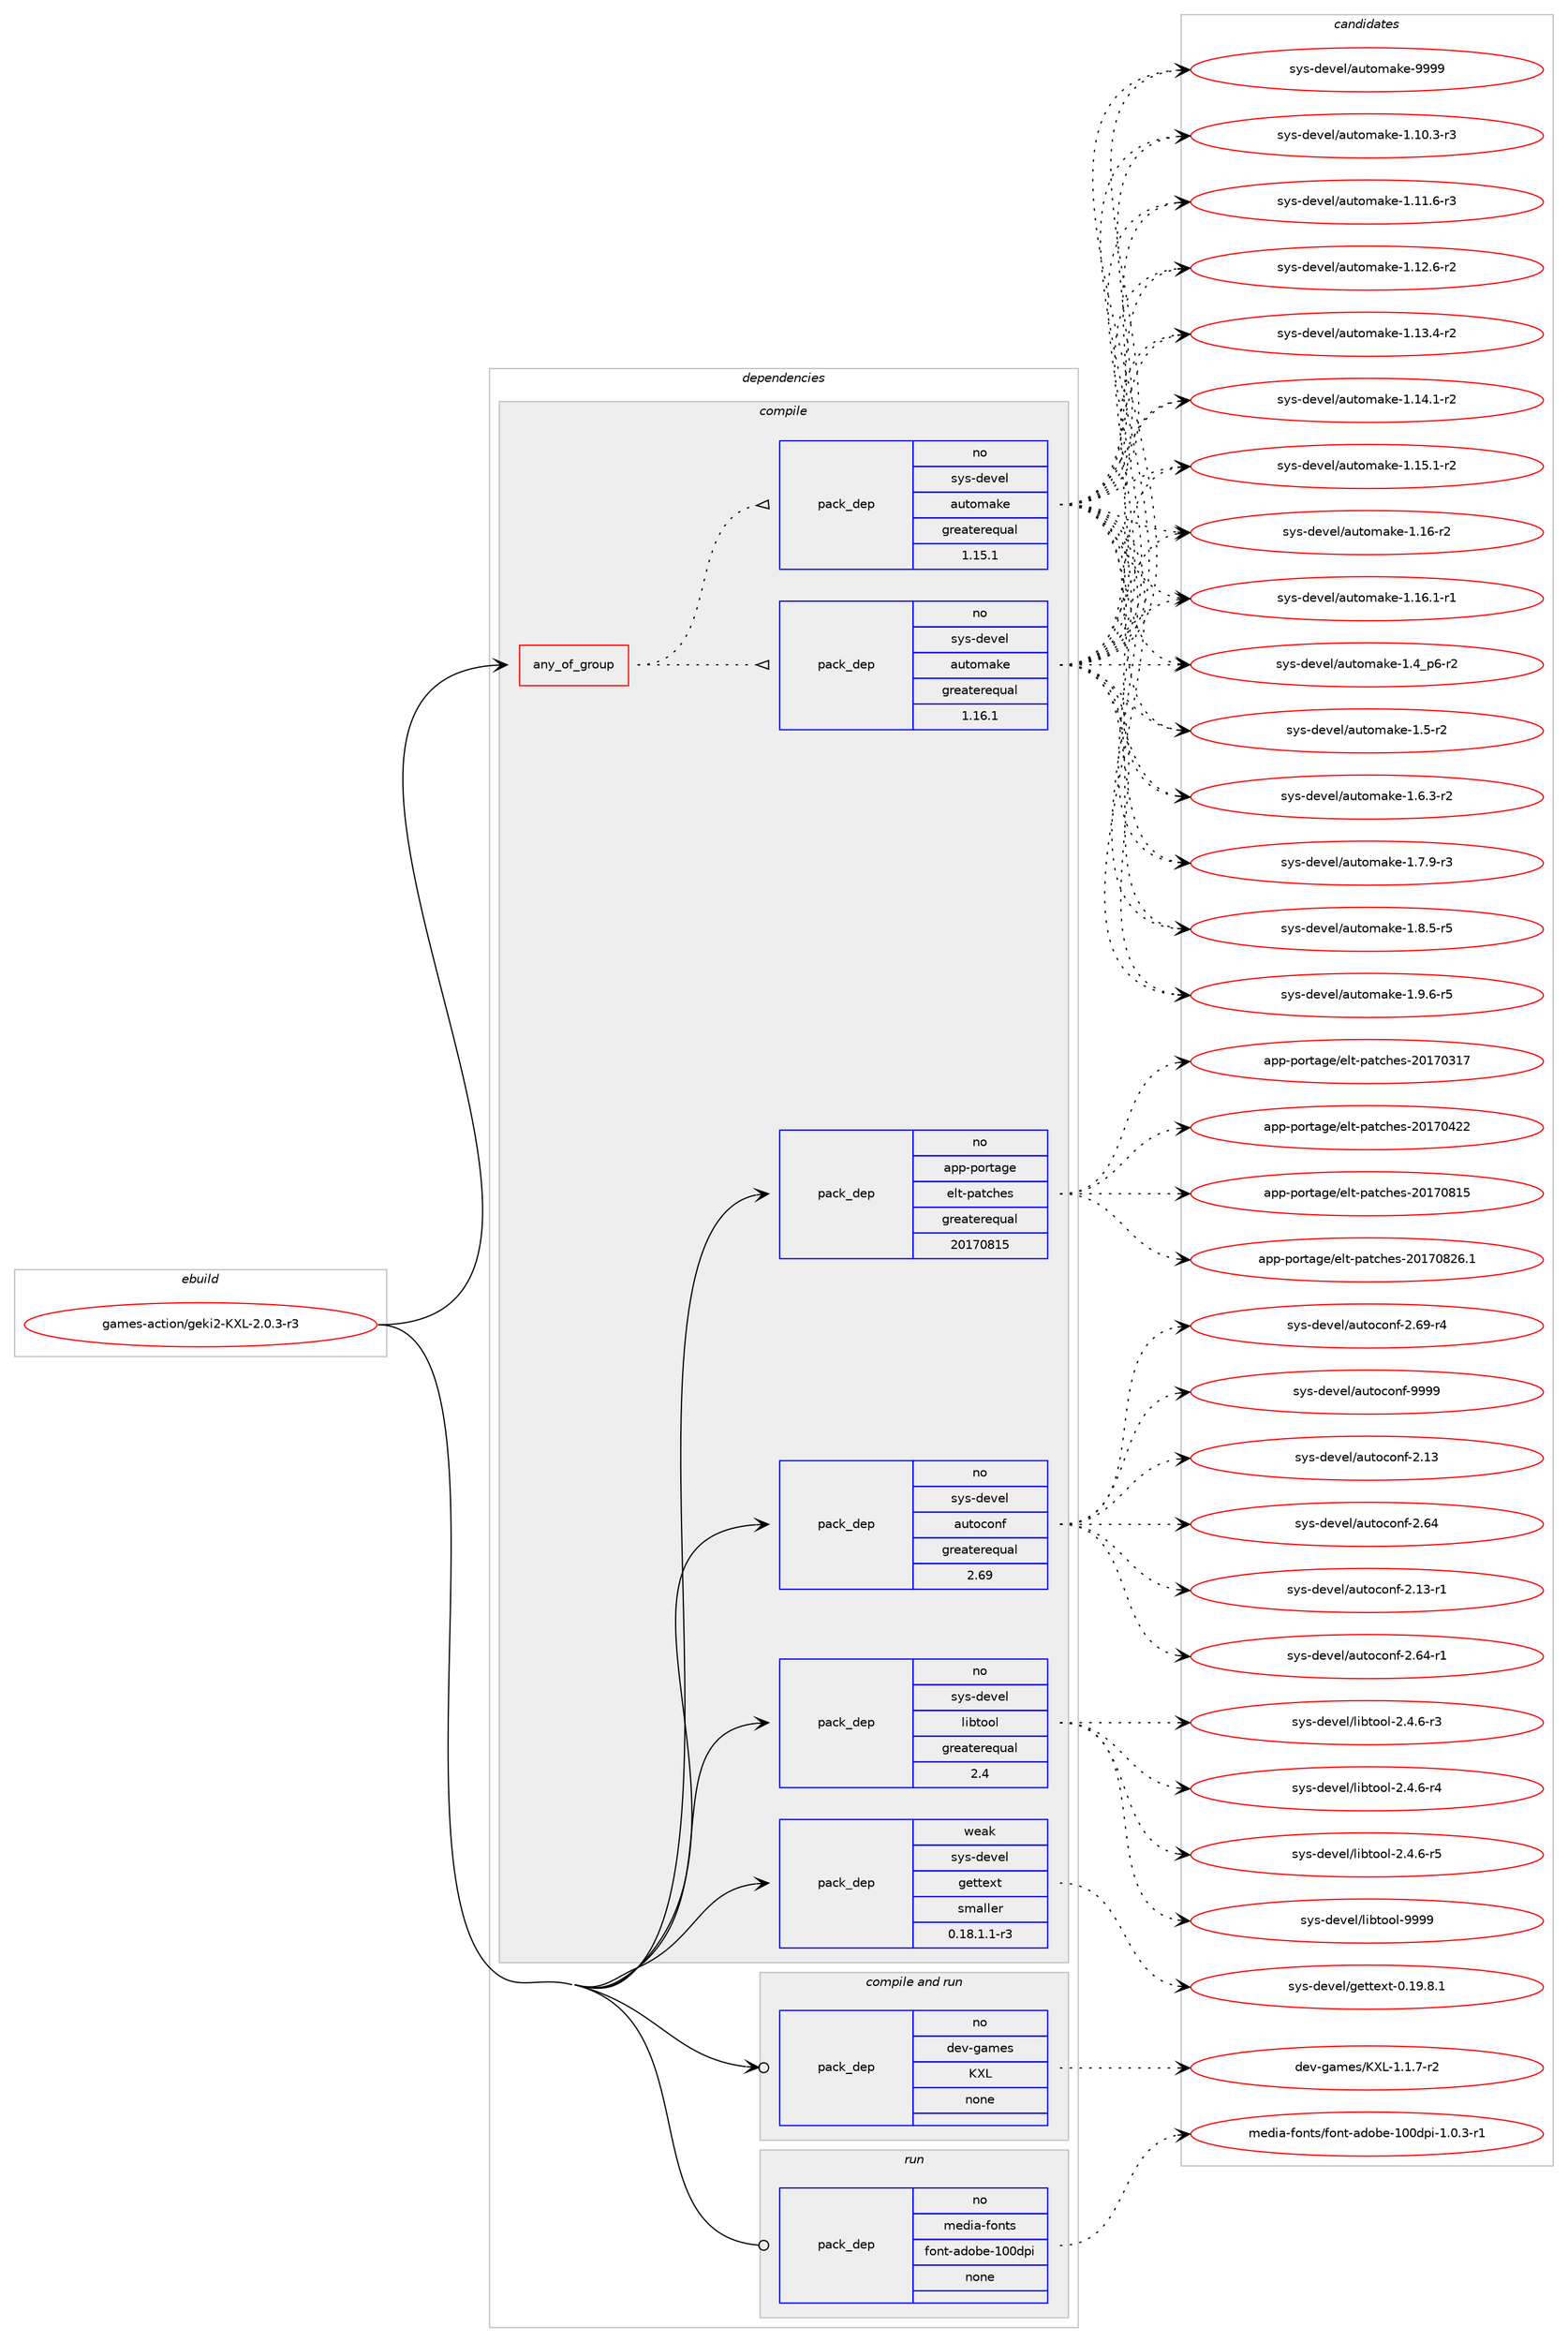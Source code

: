 digraph prolog {

# *************
# Graph options
# *************

newrank=true;
concentrate=true;
compound=true;
graph [rankdir=LR,fontname=Helvetica,fontsize=10,ranksep=1.5];#, ranksep=2.5, nodesep=0.2];
edge  [arrowhead=vee];
node  [fontname=Helvetica,fontsize=10];

# **********
# The ebuild
# **********

subgraph cluster_leftcol {
color=gray;
rank=same;
label=<<i>ebuild</i>>;
id [label="games-action/geki2-KXL-2.0.3-r3", color=red, width=4, href="../games-action/geki2-KXL-2.0.3-r3.svg"];
}

# ****************
# The dependencies
# ****************

subgraph cluster_midcol {
color=gray;
label=<<i>dependencies</i>>;
subgraph cluster_compile {
fillcolor="#eeeeee";
style=filled;
label=<<i>compile</i>>;
subgraph any76 {
dependency1857 [label=<<TABLE BORDER="0" CELLBORDER="1" CELLSPACING="0" CELLPADDING="4"><TR><TD CELLPADDING="10">any_of_group</TD></TR></TABLE>>, shape=none, color=red];subgraph pack1567 {
dependency1858 [label=<<TABLE BORDER="0" CELLBORDER="1" CELLSPACING="0" CELLPADDING="4" WIDTH="220"><TR><TD ROWSPAN="6" CELLPADDING="30">pack_dep</TD></TR><TR><TD WIDTH="110">no</TD></TR><TR><TD>sys-devel</TD></TR><TR><TD>automake</TD></TR><TR><TD>greaterequal</TD></TR><TR><TD>1.16.1</TD></TR></TABLE>>, shape=none, color=blue];
}
dependency1857:e -> dependency1858:w [weight=20,style="dotted",arrowhead="oinv"];
subgraph pack1568 {
dependency1859 [label=<<TABLE BORDER="0" CELLBORDER="1" CELLSPACING="0" CELLPADDING="4" WIDTH="220"><TR><TD ROWSPAN="6" CELLPADDING="30">pack_dep</TD></TR><TR><TD WIDTH="110">no</TD></TR><TR><TD>sys-devel</TD></TR><TR><TD>automake</TD></TR><TR><TD>greaterequal</TD></TR><TR><TD>1.15.1</TD></TR></TABLE>>, shape=none, color=blue];
}
dependency1857:e -> dependency1859:w [weight=20,style="dotted",arrowhead="oinv"];
}
id:e -> dependency1857:w [weight=20,style="solid",arrowhead="vee"];
subgraph pack1569 {
dependency1860 [label=<<TABLE BORDER="0" CELLBORDER="1" CELLSPACING="0" CELLPADDING="4" WIDTH="220"><TR><TD ROWSPAN="6" CELLPADDING="30">pack_dep</TD></TR><TR><TD WIDTH="110">no</TD></TR><TR><TD>app-portage</TD></TR><TR><TD>elt-patches</TD></TR><TR><TD>greaterequal</TD></TR><TR><TD>20170815</TD></TR></TABLE>>, shape=none, color=blue];
}
id:e -> dependency1860:w [weight=20,style="solid",arrowhead="vee"];
subgraph pack1570 {
dependency1861 [label=<<TABLE BORDER="0" CELLBORDER="1" CELLSPACING="0" CELLPADDING="4" WIDTH="220"><TR><TD ROWSPAN="6" CELLPADDING="30">pack_dep</TD></TR><TR><TD WIDTH="110">no</TD></TR><TR><TD>sys-devel</TD></TR><TR><TD>autoconf</TD></TR><TR><TD>greaterequal</TD></TR><TR><TD>2.69</TD></TR></TABLE>>, shape=none, color=blue];
}
id:e -> dependency1861:w [weight=20,style="solid",arrowhead="vee"];
subgraph pack1571 {
dependency1862 [label=<<TABLE BORDER="0" CELLBORDER="1" CELLSPACING="0" CELLPADDING="4" WIDTH="220"><TR><TD ROWSPAN="6" CELLPADDING="30">pack_dep</TD></TR><TR><TD WIDTH="110">no</TD></TR><TR><TD>sys-devel</TD></TR><TR><TD>libtool</TD></TR><TR><TD>greaterequal</TD></TR><TR><TD>2.4</TD></TR></TABLE>>, shape=none, color=blue];
}
id:e -> dependency1862:w [weight=20,style="solid",arrowhead="vee"];
subgraph pack1572 {
dependency1863 [label=<<TABLE BORDER="0" CELLBORDER="1" CELLSPACING="0" CELLPADDING="4" WIDTH="220"><TR><TD ROWSPAN="6" CELLPADDING="30">pack_dep</TD></TR><TR><TD WIDTH="110">weak</TD></TR><TR><TD>sys-devel</TD></TR><TR><TD>gettext</TD></TR><TR><TD>smaller</TD></TR><TR><TD>0.18.1.1-r3</TD></TR></TABLE>>, shape=none, color=blue];
}
id:e -> dependency1863:w [weight=20,style="solid",arrowhead="vee"];
}
subgraph cluster_compileandrun {
fillcolor="#eeeeee";
style=filled;
label=<<i>compile and run</i>>;
subgraph pack1573 {
dependency1864 [label=<<TABLE BORDER="0" CELLBORDER="1" CELLSPACING="0" CELLPADDING="4" WIDTH="220"><TR><TD ROWSPAN="6" CELLPADDING="30">pack_dep</TD></TR><TR><TD WIDTH="110">no</TD></TR><TR><TD>dev-games</TD></TR><TR><TD>KXL</TD></TR><TR><TD>none</TD></TR><TR><TD></TD></TR></TABLE>>, shape=none, color=blue];
}
id:e -> dependency1864:w [weight=20,style="solid",arrowhead="odotvee"];
}
subgraph cluster_run {
fillcolor="#eeeeee";
style=filled;
label=<<i>run</i>>;
subgraph pack1574 {
dependency1865 [label=<<TABLE BORDER="0" CELLBORDER="1" CELLSPACING="0" CELLPADDING="4" WIDTH="220"><TR><TD ROWSPAN="6" CELLPADDING="30">pack_dep</TD></TR><TR><TD WIDTH="110">no</TD></TR><TR><TD>media-fonts</TD></TR><TR><TD>font-adobe-100dpi</TD></TR><TR><TD>none</TD></TR><TR><TD></TD></TR></TABLE>>, shape=none, color=blue];
}
id:e -> dependency1865:w [weight=20,style="solid",arrowhead="odot"];
}
}

# **************
# The candidates
# **************

subgraph cluster_choices {
rank=same;
color=gray;
label=<<i>candidates</i>>;

subgraph choice1567 {
color=black;
nodesep=1;
choice11512111545100101118101108479711711611110997107101454946494846514511451 [label="sys-devel/automake-1.10.3-r3", color=red, width=4,href="../sys-devel/automake-1.10.3-r3.svg"];
choice11512111545100101118101108479711711611110997107101454946494946544511451 [label="sys-devel/automake-1.11.6-r3", color=red, width=4,href="../sys-devel/automake-1.11.6-r3.svg"];
choice11512111545100101118101108479711711611110997107101454946495046544511450 [label="sys-devel/automake-1.12.6-r2", color=red, width=4,href="../sys-devel/automake-1.12.6-r2.svg"];
choice11512111545100101118101108479711711611110997107101454946495146524511450 [label="sys-devel/automake-1.13.4-r2", color=red, width=4,href="../sys-devel/automake-1.13.4-r2.svg"];
choice11512111545100101118101108479711711611110997107101454946495246494511450 [label="sys-devel/automake-1.14.1-r2", color=red, width=4,href="../sys-devel/automake-1.14.1-r2.svg"];
choice11512111545100101118101108479711711611110997107101454946495346494511450 [label="sys-devel/automake-1.15.1-r2", color=red, width=4,href="../sys-devel/automake-1.15.1-r2.svg"];
choice1151211154510010111810110847971171161111099710710145494649544511450 [label="sys-devel/automake-1.16-r2", color=red, width=4,href="../sys-devel/automake-1.16-r2.svg"];
choice11512111545100101118101108479711711611110997107101454946495446494511449 [label="sys-devel/automake-1.16.1-r1", color=red, width=4,href="../sys-devel/automake-1.16.1-r1.svg"];
choice115121115451001011181011084797117116111109971071014549465295112544511450 [label="sys-devel/automake-1.4_p6-r2", color=red, width=4,href="../sys-devel/automake-1.4_p6-r2.svg"];
choice11512111545100101118101108479711711611110997107101454946534511450 [label="sys-devel/automake-1.5-r2", color=red, width=4,href="../sys-devel/automake-1.5-r2.svg"];
choice115121115451001011181011084797117116111109971071014549465446514511450 [label="sys-devel/automake-1.6.3-r2", color=red, width=4,href="../sys-devel/automake-1.6.3-r2.svg"];
choice115121115451001011181011084797117116111109971071014549465546574511451 [label="sys-devel/automake-1.7.9-r3", color=red, width=4,href="../sys-devel/automake-1.7.9-r3.svg"];
choice115121115451001011181011084797117116111109971071014549465646534511453 [label="sys-devel/automake-1.8.5-r5", color=red, width=4,href="../sys-devel/automake-1.8.5-r5.svg"];
choice115121115451001011181011084797117116111109971071014549465746544511453 [label="sys-devel/automake-1.9.6-r5", color=red, width=4,href="../sys-devel/automake-1.9.6-r5.svg"];
choice115121115451001011181011084797117116111109971071014557575757 [label="sys-devel/automake-9999", color=red, width=4,href="../sys-devel/automake-9999.svg"];
dependency1858:e -> choice11512111545100101118101108479711711611110997107101454946494846514511451:w [style=dotted,weight="100"];
dependency1858:e -> choice11512111545100101118101108479711711611110997107101454946494946544511451:w [style=dotted,weight="100"];
dependency1858:e -> choice11512111545100101118101108479711711611110997107101454946495046544511450:w [style=dotted,weight="100"];
dependency1858:e -> choice11512111545100101118101108479711711611110997107101454946495146524511450:w [style=dotted,weight="100"];
dependency1858:e -> choice11512111545100101118101108479711711611110997107101454946495246494511450:w [style=dotted,weight="100"];
dependency1858:e -> choice11512111545100101118101108479711711611110997107101454946495346494511450:w [style=dotted,weight="100"];
dependency1858:e -> choice1151211154510010111810110847971171161111099710710145494649544511450:w [style=dotted,weight="100"];
dependency1858:e -> choice11512111545100101118101108479711711611110997107101454946495446494511449:w [style=dotted,weight="100"];
dependency1858:e -> choice115121115451001011181011084797117116111109971071014549465295112544511450:w [style=dotted,weight="100"];
dependency1858:e -> choice11512111545100101118101108479711711611110997107101454946534511450:w [style=dotted,weight="100"];
dependency1858:e -> choice115121115451001011181011084797117116111109971071014549465446514511450:w [style=dotted,weight="100"];
dependency1858:e -> choice115121115451001011181011084797117116111109971071014549465546574511451:w [style=dotted,weight="100"];
dependency1858:e -> choice115121115451001011181011084797117116111109971071014549465646534511453:w [style=dotted,weight="100"];
dependency1858:e -> choice115121115451001011181011084797117116111109971071014549465746544511453:w [style=dotted,weight="100"];
dependency1858:e -> choice115121115451001011181011084797117116111109971071014557575757:w [style=dotted,weight="100"];
}
subgraph choice1568 {
color=black;
nodesep=1;
choice11512111545100101118101108479711711611110997107101454946494846514511451 [label="sys-devel/automake-1.10.3-r3", color=red, width=4,href="../sys-devel/automake-1.10.3-r3.svg"];
choice11512111545100101118101108479711711611110997107101454946494946544511451 [label="sys-devel/automake-1.11.6-r3", color=red, width=4,href="../sys-devel/automake-1.11.6-r3.svg"];
choice11512111545100101118101108479711711611110997107101454946495046544511450 [label="sys-devel/automake-1.12.6-r2", color=red, width=4,href="../sys-devel/automake-1.12.6-r2.svg"];
choice11512111545100101118101108479711711611110997107101454946495146524511450 [label="sys-devel/automake-1.13.4-r2", color=red, width=4,href="../sys-devel/automake-1.13.4-r2.svg"];
choice11512111545100101118101108479711711611110997107101454946495246494511450 [label="sys-devel/automake-1.14.1-r2", color=red, width=4,href="../sys-devel/automake-1.14.1-r2.svg"];
choice11512111545100101118101108479711711611110997107101454946495346494511450 [label="sys-devel/automake-1.15.1-r2", color=red, width=4,href="../sys-devel/automake-1.15.1-r2.svg"];
choice1151211154510010111810110847971171161111099710710145494649544511450 [label="sys-devel/automake-1.16-r2", color=red, width=4,href="../sys-devel/automake-1.16-r2.svg"];
choice11512111545100101118101108479711711611110997107101454946495446494511449 [label="sys-devel/automake-1.16.1-r1", color=red, width=4,href="../sys-devel/automake-1.16.1-r1.svg"];
choice115121115451001011181011084797117116111109971071014549465295112544511450 [label="sys-devel/automake-1.4_p6-r2", color=red, width=4,href="../sys-devel/automake-1.4_p6-r2.svg"];
choice11512111545100101118101108479711711611110997107101454946534511450 [label="sys-devel/automake-1.5-r2", color=red, width=4,href="../sys-devel/automake-1.5-r2.svg"];
choice115121115451001011181011084797117116111109971071014549465446514511450 [label="sys-devel/automake-1.6.3-r2", color=red, width=4,href="../sys-devel/automake-1.6.3-r2.svg"];
choice115121115451001011181011084797117116111109971071014549465546574511451 [label="sys-devel/automake-1.7.9-r3", color=red, width=4,href="../sys-devel/automake-1.7.9-r3.svg"];
choice115121115451001011181011084797117116111109971071014549465646534511453 [label="sys-devel/automake-1.8.5-r5", color=red, width=4,href="../sys-devel/automake-1.8.5-r5.svg"];
choice115121115451001011181011084797117116111109971071014549465746544511453 [label="sys-devel/automake-1.9.6-r5", color=red, width=4,href="../sys-devel/automake-1.9.6-r5.svg"];
choice115121115451001011181011084797117116111109971071014557575757 [label="sys-devel/automake-9999", color=red, width=4,href="../sys-devel/automake-9999.svg"];
dependency1859:e -> choice11512111545100101118101108479711711611110997107101454946494846514511451:w [style=dotted,weight="100"];
dependency1859:e -> choice11512111545100101118101108479711711611110997107101454946494946544511451:w [style=dotted,weight="100"];
dependency1859:e -> choice11512111545100101118101108479711711611110997107101454946495046544511450:w [style=dotted,weight="100"];
dependency1859:e -> choice11512111545100101118101108479711711611110997107101454946495146524511450:w [style=dotted,weight="100"];
dependency1859:e -> choice11512111545100101118101108479711711611110997107101454946495246494511450:w [style=dotted,weight="100"];
dependency1859:e -> choice11512111545100101118101108479711711611110997107101454946495346494511450:w [style=dotted,weight="100"];
dependency1859:e -> choice1151211154510010111810110847971171161111099710710145494649544511450:w [style=dotted,weight="100"];
dependency1859:e -> choice11512111545100101118101108479711711611110997107101454946495446494511449:w [style=dotted,weight="100"];
dependency1859:e -> choice115121115451001011181011084797117116111109971071014549465295112544511450:w [style=dotted,weight="100"];
dependency1859:e -> choice11512111545100101118101108479711711611110997107101454946534511450:w [style=dotted,weight="100"];
dependency1859:e -> choice115121115451001011181011084797117116111109971071014549465446514511450:w [style=dotted,weight="100"];
dependency1859:e -> choice115121115451001011181011084797117116111109971071014549465546574511451:w [style=dotted,weight="100"];
dependency1859:e -> choice115121115451001011181011084797117116111109971071014549465646534511453:w [style=dotted,weight="100"];
dependency1859:e -> choice115121115451001011181011084797117116111109971071014549465746544511453:w [style=dotted,weight="100"];
dependency1859:e -> choice115121115451001011181011084797117116111109971071014557575757:w [style=dotted,weight="100"];
}
subgraph choice1569 {
color=black;
nodesep=1;
choice97112112451121111141169710310147101108116451129711699104101115455048495548514955 [label="app-portage/elt-patches-20170317", color=red, width=4,href="../app-portage/elt-patches-20170317.svg"];
choice97112112451121111141169710310147101108116451129711699104101115455048495548525050 [label="app-portage/elt-patches-20170422", color=red, width=4,href="../app-portage/elt-patches-20170422.svg"];
choice97112112451121111141169710310147101108116451129711699104101115455048495548564953 [label="app-portage/elt-patches-20170815", color=red, width=4,href="../app-portage/elt-patches-20170815.svg"];
choice971121124511211111411697103101471011081164511297116991041011154550484955485650544649 [label="app-portage/elt-patches-20170826.1", color=red, width=4,href="../app-portage/elt-patches-20170826.1.svg"];
dependency1860:e -> choice97112112451121111141169710310147101108116451129711699104101115455048495548514955:w [style=dotted,weight="100"];
dependency1860:e -> choice97112112451121111141169710310147101108116451129711699104101115455048495548525050:w [style=dotted,weight="100"];
dependency1860:e -> choice97112112451121111141169710310147101108116451129711699104101115455048495548564953:w [style=dotted,weight="100"];
dependency1860:e -> choice971121124511211111411697103101471011081164511297116991041011154550484955485650544649:w [style=dotted,weight="100"];
}
subgraph choice1570 {
color=black;
nodesep=1;
choice115121115451001011181011084797117116111991111101024550464951 [label="sys-devel/autoconf-2.13", color=red, width=4,href="../sys-devel/autoconf-2.13.svg"];
choice115121115451001011181011084797117116111991111101024550465452 [label="sys-devel/autoconf-2.64", color=red, width=4,href="../sys-devel/autoconf-2.64.svg"];
choice1151211154510010111810110847971171161119911111010245504649514511449 [label="sys-devel/autoconf-2.13-r1", color=red, width=4,href="../sys-devel/autoconf-2.13-r1.svg"];
choice1151211154510010111810110847971171161119911111010245504654524511449 [label="sys-devel/autoconf-2.64-r1", color=red, width=4,href="../sys-devel/autoconf-2.64-r1.svg"];
choice1151211154510010111810110847971171161119911111010245504654574511452 [label="sys-devel/autoconf-2.69-r4", color=red, width=4,href="../sys-devel/autoconf-2.69-r4.svg"];
choice115121115451001011181011084797117116111991111101024557575757 [label="sys-devel/autoconf-9999", color=red, width=4,href="../sys-devel/autoconf-9999.svg"];
dependency1861:e -> choice115121115451001011181011084797117116111991111101024550464951:w [style=dotted,weight="100"];
dependency1861:e -> choice115121115451001011181011084797117116111991111101024550465452:w [style=dotted,weight="100"];
dependency1861:e -> choice1151211154510010111810110847971171161119911111010245504649514511449:w [style=dotted,weight="100"];
dependency1861:e -> choice1151211154510010111810110847971171161119911111010245504654524511449:w [style=dotted,weight="100"];
dependency1861:e -> choice1151211154510010111810110847971171161119911111010245504654574511452:w [style=dotted,weight="100"];
dependency1861:e -> choice115121115451001011181011084797117116111991111101024557575757:w [style=dotted,weight="100"];
}
subgraph choice1571 {
color=black;
nodesep=1;
choice1151211154510010111810110847108105981161111111084550465246544511451 [label="sys-devel/libtool-2.4.6-r3", color=red, width=4,href="../sys-devel/libtool-2.4.6-r3.svg"];
choice1151211154510010111810110847108105981161111111084550465246544511452 [label="sys-devel/libtool-2.4.6-r4", color=red, width=4,href="../sys-devel/libtool-2.4.6-r4.svg"];
choice1151211154510010111810110847108105981161111111084550465246544511453 [label="sys-devel/libtool-2.4.6-r5", color=red, width=4,href="../sys-devel/libtool-2.4.6-r5.svg"];
choice1151211154510010111810110847108105981161111111084557575757 [label="sys-devel/libtool-9999", color=red, width=4,href="../sys-devel/libtool-9999.svg"];
dependency1862:e -> choice1151211154510010111810110847108105981161111111084550465246544511451:w [style=dotted,weight="100"];
dependency1862:e -> choice1151211154510010111810110847108105981161111111084550465246544511452:w [style=dotted,weight="100"];
dependency1862:e -> choice1151211154510010111810110847108105981161111111084550465246544511453:w [style=dotted,weight="100"];
dependency1862:e -> choice1151211154510010111810110847108105981161111111084557575757:w [style=dotted,weight="100"];
}
subgraph choice1572 {
color=black;
nodesep=1;
choice1151211154510010111810110847103101116116101120116454846495746564649 [label="sys-devel/gettext-0.19.8.1", color=red, width=4,href="../sys-devel/gettext-0.19.8.1.svg"];
dependency1863:e -> choice1151211154510010111810110847103101116116101120116454846495746564649:w [style=dotted,weight="100"];
}
subgraph choice1573 {
color=black;
nodesep=1;
choice1001011184510397109101115477588764549464946554511450 [label="dev-games/KXL-1.1.7-r2", color=red, width=4,href="../dev-games/KXL-1.1.7-r2.svg"];
dependency1864:e -> choice1001011184510397109101115477588764549464946554511450:w [style=dotted,weight="100"];
}
subgraph choice1574 {
color=black;
nodesep=1;
choice109101100105974510211111011611547102111110116459710011198101454948481001121054549464846514511449 [label="media-fonts/font-adobe-100dpi-1.0.3-r1", color=red, width=4,href="../media-fonts/font-adobe-100dpi-1.0.3-r1.svg"];
dependency1865:e -> choice109101100105974510211111011611547102111110116459710011198101454948481001121054549464846514511449:w [style=dotted,weight="100"];
}
}

}
